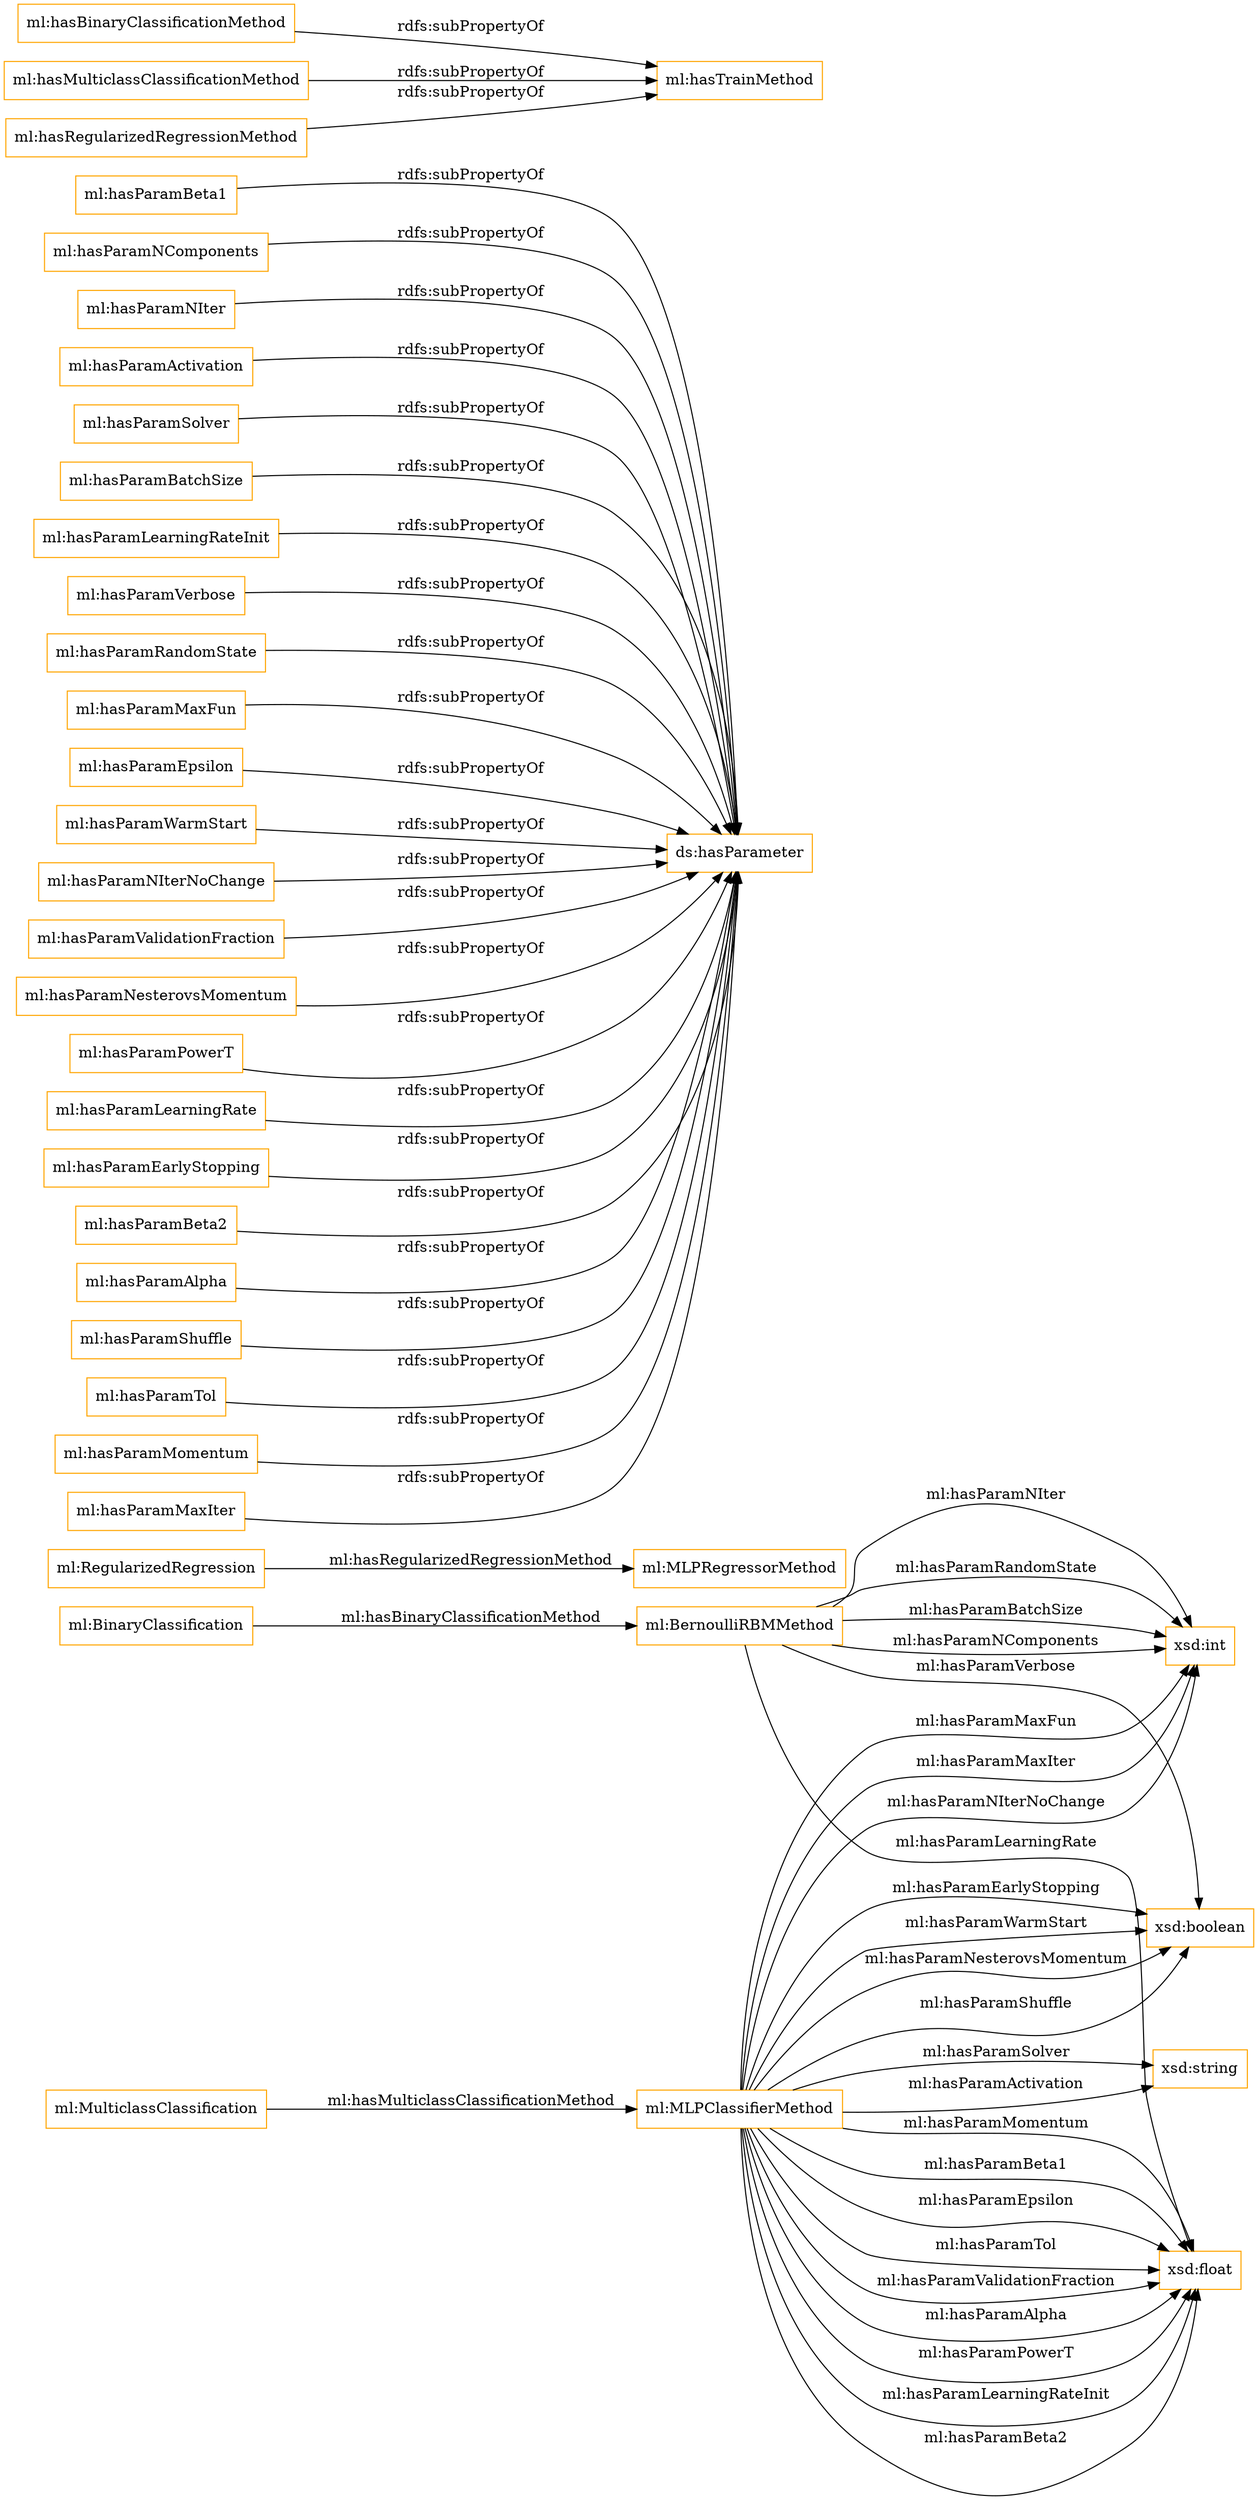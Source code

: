 digraph ar2dtool_diagram { 
rankdir=LR;
size="1501"
node [shape = rectangle, color="orange"]; "ml:MLPClassifierMethod" "ml:MLPRegressorMethod" "ml:BernoulliRBMMethod" ; /*classes style*/
	"ml:hasParamBeta1" -> "ds:hasParameter" [ label = "rdfs:subPropertyOf" ];
	"ml:hasParamNComponents" -> "ds:hasParameter" [ label = "rdfs:subPropertyOf" ];
	"ml:hasParamNIter" -> "ds:hasParameter" [ label = "rdfs:subPropertyOf" ];
	"ml:hasParamActivation" -> "ds:hasParameter" [ label = "rdfs:subPropertyOf" ];
	"ml:hasParamSolver" -> "ds:hasParameter" [ label = "rdfs:subPropertyOf" ];
	"ml:hasParamBatchSize" -> "ds:hasParameter" [ label = "rdfs:subPropertyOf" ];
	"ml:hasParamLearningRateInit" -> "ds:hasParameter" [ label = "rdfs:subPropertyOf" ];
	"ml:hasParamVerbose" -> "ds:hasParameter" [ label = "rdfs:subPropertyOf" ];
	"ml:hasParamRandomState" -> "ds:hasParameter" [ label = "rdfs:subPropertyOf" ];
	"ml:hasBinaryClassificationMethod" -> "ml:hasTrainMethod" [ label = "rdfs:subPropertyOf" ];
	"ml:hasParamMaxFun" -> "ds:hasParameter" [ label = "rdfs:subPropertyOf" ];
	"ml:hasParamEpsilon" -> "ds:hasParameter" [ label = "rdfs:subPropertyOf" ];
	"ml:hasParamWarmStart" -> "ds:hasParameter" [ label = "rdfs:subPropertyOf" ];
	"ml:hasParamNIterNoChange" -> "ds:hasParameter" [ label = "rdfs:subPropertyOf" ];
	"ml:hasParamValidationFraction" -> "ds:hasParameter" [ label = "rdfs:subPropertyOf" ];
	"ml:hasParamNesterovsMomentum" -> "ds:hasParameter" [ label = "rdfs:subPropertyOf" ];
	"ml:hasParamPowerT" -> "ds:hasParameter" [ label = "rdfs:subPropertyOf" ];
	"ml:hasParamLearningRate" -> "ds:hasParameter" [ label = "rdfs:subPropertyOf" ];
	"ml:hasParamEarlyStopping" -> "ds:hasParameter" [ label = "rdfs:subPropertyOf" ];
	"ml:hasParamBeta2" -> "ds:hasParameter" [ label = "rdfs:subPropertyOf" ];
	"ml:hasMulticlassClassificationMethod" -> "ml:hasTrainMethod" [ label = "rdfs:subPropertyOf" ];
	"ml:hasParamAlpha" -> "ds:hasParameter" [ label = "rdfs:subPropertyOf" ];
	"ml:hasParamShuffle" -> "ds:hasParameter" [ label = "rdfs:subPropertyOf" ];
	"ml:hasParamTol" -> "ds:hasParameter" [ label = "rdfs:subPropertyOf" ];
	"ml:hasParamMomentum" -> "ds:hasParameter" [ label = "rdfs:subPropertyOf" ];
	"ml:hasRegularizedRegressionMethod" -> "ml:hasTrainMethod" [ label = "rdfs:subPropertyOf" ];
	"ml:hasParamMaxIter" -> "ds:hasParameter" [ label = "rdfs:subPropertyOf" ];
	"ml:MLPClassifierMethod" -> "xsd:float" [ label = "ml:hasParamEpsilon" ];
	"ml:MLPClassifierMethod" -> "xsd:float" [ label = "ml:hasParamTol" ];
	"ml:BernoulliRBMMethod" -> "xsd:int" [ label = "ml:hasParamNIter" ];
	"ml:RegularizedRegression" -> "ml:MLPRegressorMethod" [ label = "ml:hasRegularizedRegressionMethod" ];
	"ml:MLPClassifierMethod" -> "xsd:boolean" [ label = "ml:hasParamNesterovsMomentum" ];
	"ml:MLPClassifierMethod" -> "xsd:int" [ label = "ml:hasParamMaxFun" ];
	"ml:MLPClassifierMethod" -> "xsd:float" [ label = "ml:hasParamValidationFraction" ];
	"ml:MLPClassifierMethod" -> "xsd:string" [ label = "ml:hasParamSolver" ];
	"ml:MLPClassifierMethod" -> "xsd:float" [ label = "ml:hasParamAlpha" ];
	"ml:MLPClassifierMethod" -> "xsd:float" [ label = "ml:hasParamPowerT" ];
	"ml:MLPClassifierMethod" -> "xsd:boolean" [ label = "ml:hasParamShuffle" ];
	"ml:BinaryClassification" -> "ml:BernoulliRBMMethod" [ label = "ml:hasBinaryClassificationMethod" ];
	"ml:MLPClassifierMethod" -> "xsd:boolean" [ label = "ml:hasParamEarlyStopping" ];
	"ml:MLPClassifierMethod" -> "xsd:int" [ label = "ml:hasParamMaxIter" ];
	"ml:MLPClassifierMethod" -> "xsd:int" [ label = "ml:hasParamNIterNoChange" ];
	"ml:BernoulliRBMMethod" -> "xsd:float" [ label = "ml:hasParamLearningRate" ];
	"ml:BernoulliRBMMethod" -> "xsd:boolean" [ label = "ml:hasParamVerbose" ];
	"ml:MLPClassifierMethod" -> "xsd:float" [ label = "ml:hasParamLearningRateInit" ];
	"ml:BernoulliRBMMethod" -> "xsd:int" [ label = "ml:hasParamRandomState" ];
	"ml:MLPClassifierMethod" -> "xsd:boolean" [ label = "ml:hasParamWarmStart" ];
	"ml:MLPClassifierMethod" -> "xsd:string" [ label = "ml:hasParamActivation" ];
	"ml:BernoulliRBMMethod" -> "xsd:int" [ label = "ml:hasParamBatchSize" ];
	"ml:MLPClassifierMethod" -> "xsd:float" [ label = "ml:hasParamBeta2" ];
	"ml:MLPClassifierMethod" -> "xsd:float" [ label = "ml:hasParamMomentum" ];
	"ml:MLPClassifierMethod" -> "xsd:float" [ label = "ml:hasParamBeta1" ];
	"ml:BernoulliRBMMethod" -> "xsd:int" [ label = "ml:hasParamNComponents" ];
	"ml:MulticlassClassification" -> "ml:MLPClassifierMethod" [ label = "ml:hasMulticlassClassificationMethod" ];

}
